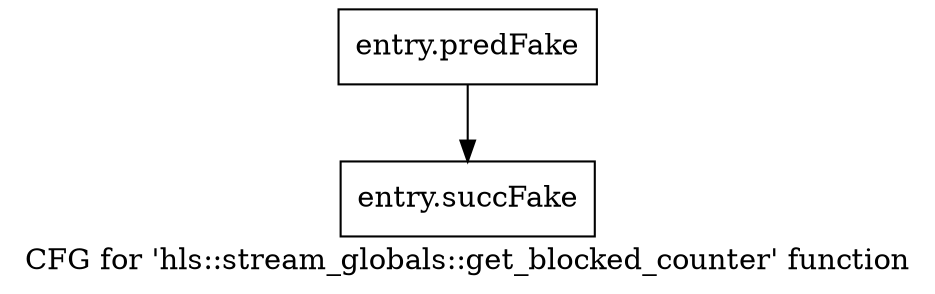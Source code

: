 digraph "CFG for 'hls::stream_globals::get_blocked_counter' function" {
	label="CFG for 'hls::stream_globals::get_blocked_counter' function";

	Node0x56c5810 [shape=record,filename="/tools/Xilinx/Vitis_HLS/2023.1/include/hls_stream.h",linenumber="173",label="{entry.predFake}"];
	Node0x56c5810 -> Node0x58fc800[ callList="" memoryops="" filename="/tools/Xilinx/Vitis_HLS/2023.1/include/hls_stream.h" execusionnum="0"];
	Node0x58fc800 [shape=record,filename="/tools/Xilinx/Vitis_HLS/2023.1/include/hls_stream.h",linenumber="173",label="{entry.succFake}"];
}
